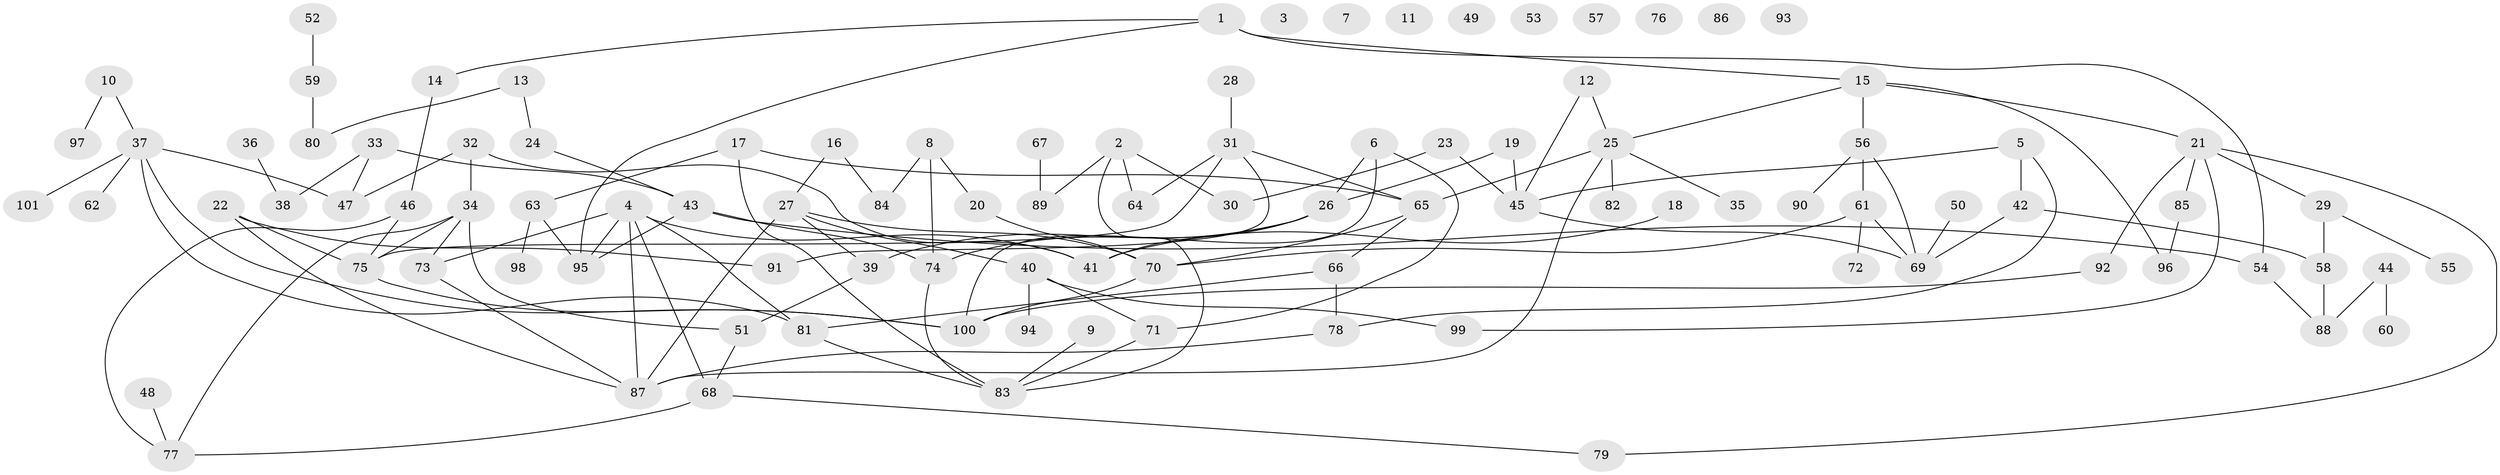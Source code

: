 // Generated by graph-tools (version 1.1) at 2025/25/03/09/25 03:25:13]
// undirected, 101 vertices, 134 edges
graph export_dot {
graph [start="1"]
  node [color=gray90,style=filled];
  1;
  2;
  3;
  4;
  5;
  6;
  7;
  8;
  9;
  10;
  11;
  12;
  13;
  14;
  15;
  16;
  17;
  18;
  19;
  20;
  21;
  22;
  23;
  24;
  25;
  26;
  27;
  28;
  29;
  30;
  31;
  32;
  33;
  34;
  35;
  36;
  37;
  38;
  39;
  40;
  41;
  42;
  43;
  44;
  45;
  46;
  47;
  48;
  49;
  50;
  51;
  52;
  53;
  54;
  55;
  56;
  57;
  58;
  59;
  60;
  61;
  62;
  63;
  64;
  65;
  66;
  67;
  68;
  69;
  70;
  71;
  72;
  73;
  74;
  75;
  76;
  77;
  78;
  79;
  80;
  81;
  82;
  83;
  84;
  85;
  86;
  87;
  88;
  89;
  90;
  91;
  92;
  93;
  94;
  95;
  96;
  97;
  98;
  99;
  100;
  101;
  1 -- 14;
  1 -- 15;
  1 -- 54;
  1 -- 95;
  2 -- 30;
  2 -- 64;
  2 -- 83;
  2 -- 89;
  4 -- 41;
  4 -- 68;
  4 -- 73;
  4 -- 81;
  4 -- 87;
  4 -- 95;
  5 -- 42;
  5 -- 45;
  5 -- 78;
  6 -- 26;
  6 -- 71;
  6 -- 100;
  8 -- 20;
  8 -- 74;
  8 -- 84;
  9 -- 83;
  10 -- 37;
  10 -- 97;
  12 -- 25;
  12 -- 45;
  13 -- 24;
  13 -- 80;
  14 -- 46;
  15 -- 21;
  15 -- 25;
  15 -- 56;
  15 -- 96;
  16 -- 27;
  16 -- 84;
  17 -- 63;
  17 -- 65;
  17 -- 83;
  18 -- 41;
  19 -- 26;
  19 -- 45;
  20 -- 70;
  21 -- 29;
  21 -- 79;
  21 -- 85;
  21 -- 92;
  21 -- 99;
  22 -- 75;
  22 -- 87;
  22 -- 91;
  23 -- 30;
  23 -- 45;
  24 -- 43;
  25 -- 35;
  25 -- 65;
  25 -- 82;
  25 -- 87;
  26 -- 39;
  26 -- 41;
  26 -- 74;
  27 -- 39;
  27 -- 40;
  27 -- 70;
  27 -- 87;
  28 -- 31;
  29 -- 55;
  29 -- 58;
  31 -- 64;
  31 -- 65;
  31 -- 75;
  31 -- 91;
  32 -- 34;
  32 -- 41;
  32 -- 47;
  33 -- 38;
  33 -- 43;
  33 -- 47;
  34 -- 51;
  34 -- 73;
  34 -- 75;
  34 -- 77;
  36 -- 38;
  37 -- 47;
  37 -- 62;
  37 -- 81;
  37 -- 100;
  37 -- 101;
  39 -- 51;
  40 -- 71;
  40 -- 94;
  40 -- 99;
  42 -- 58;
  42 -- 69;
  43 -- 54;
  43 -- 74;
  43 -- 95;
  44 -- 60;
  44 -- 88;
  45 -- 69;
  46 -- 75;
  46 -- 77;
  48 -- 77;
  50 -- 69;
  51 -- 68;
  52 -- 59;
  54 -- 88;
  56 -- 61;
  56 -- 69;
  56 -- 90;
  58 -- 88;
  59 -- 80;
  61 -- 69;
  61 -- 70;
  61 -- 72;
  63 -- 95;
  63 -- 98;
  65 -- 66;
  65 -- 70;
  66 -- 78;
  66 -- 81;
  67 -- 89;
  68 -- 77;
  68 -- 79;
  70 -- 100;
  71 -- 83;
  73 -- 87;
  74 -- 83;
  75 -- 100;
  78 -- 87;
  81 -- 83;
  85 -- 96;
  92 -- 100;
}

